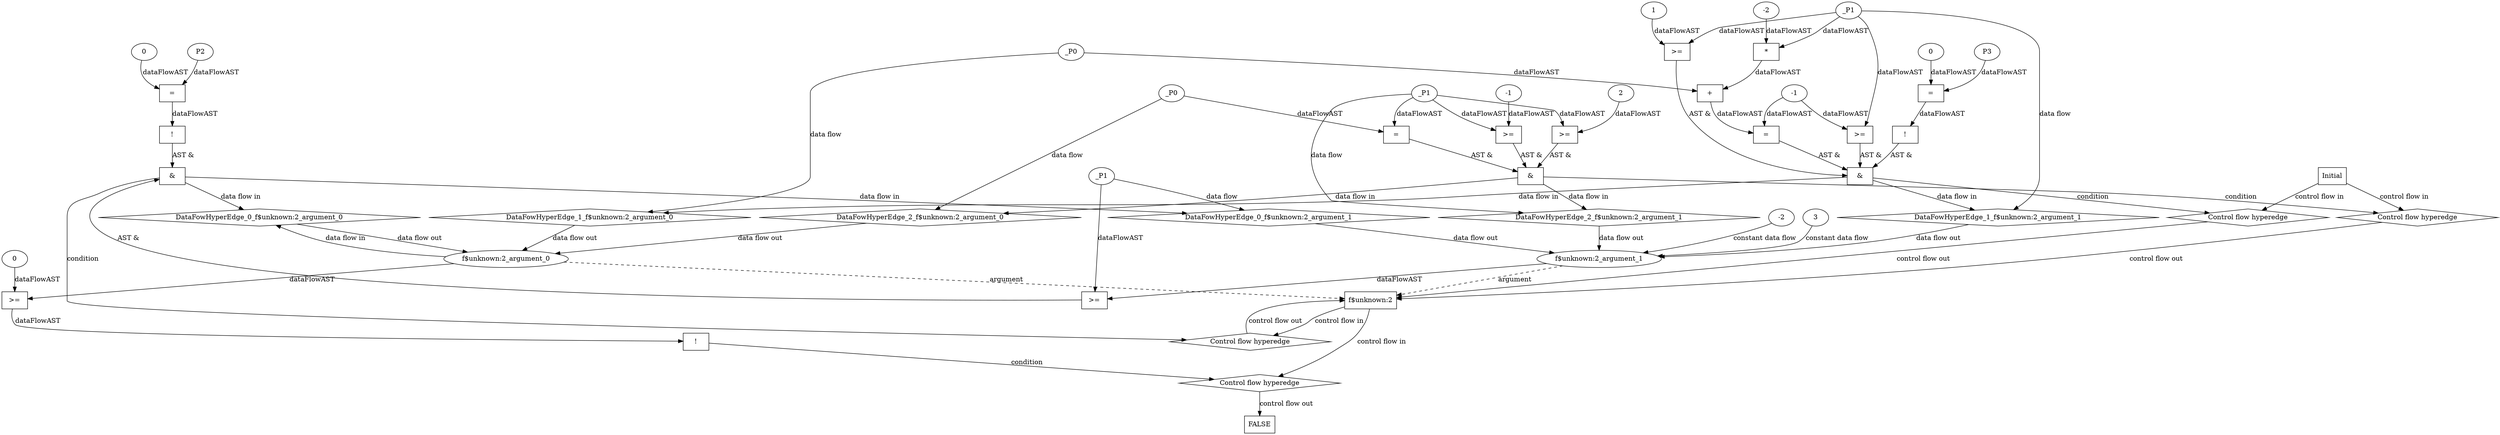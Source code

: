 digraph dag {
"f$unknown:2" [label="f$unknown:2" nodeName="f$unknown:2" class=cfn  shape="rect"];
FALSE [label="FALSE" nodeName=FALSE class=cfn  shape="rect"];
Initial [label="Initial" nodeName=Initial class=cfn  shape="rect"];
ControlFowHyperEdge_0 [label="Control flow hyperedge" nodeName=ControlFowHyperEdge_0 class=controlFlowHyperEdge shape="diamond"];
"f$unknown:2" -> ControlFowHyperEdge_0 [label="control flow in"]
ControlFowHyperEdge_0 -> "f$unknown:2" [label="control flow out"]
ControlFowHyperEdge_1 [label="Control flow hyperedge" nodeName=ControlFowHyperEdge_1 class=controlFlowHyperEdge shape="diamond"];
"Initial" -> ControlFowHyperEdge_1 [label="control flow in"]
ControlFowHyperEdge_1 -> "f$unknown:2" [label="control flow out"]
ControlFowHyperEdge_2 [label="Control flow hyperedge" nodeName=ControlFowHyperEdge_2 class=controlFlowHyperEdge shape="diamond"];
"Initial" -> ControlFowHyperEdge_2 [label="control flow in"]
ControlFowHyperEdge_2 -> "f$unknown:2" [label="control flow out"]
ControlFowHyperEdge_3 [label="Control flow hyperedge" nodeName=ControlFowHyperEdge_3 class=controlFlowHyperEdge shape="diamond"];
"f$unknown:2" -> ControlFowHyperEdge_3 [label="control flow in"]
ControlFowHyperEdge_3 -> "FALSE" [label="control flow out"]
"f$unknown:2_argument_0" [label="f$unknown:2_argument_0" nodeName=argument0 class=argument  head="f$unknown:2" shape="oval"];
"f$unknown:2_argument_0" -> "f$unknown:2"[label="argument" style="dashed"]
"f$unknown:2_argument_1" [label="f$unknown:2_argument_1" nodeName=argument1 class=argument  head="f$unknown:2" shape="oval"];
"f$unknown:2_argument_1" -> "f$unknown:2"[label="argument" style="dashed"]

"xxxf$unknown:2___f$unknown:2_0xxx_and" [label="&" nodeName="xxxf$unknown:2___f$unknown:2_0xxx_and" class=Operator shape="rect"];
"xxxf$unknown:2___f$unknown:2_0xxxguard_0_node_0" [label="!" nodeName="xxxf$unknown:2___f$unknown:2_0xxxguard_0_node_0" class=Operator shape="rect"];
"xxxf$unknown:2___f$unknown:2_0xxxguard_0_node_1" [label="=" nodeName="xxxf$unknown:2___f$unknown:2_0xxxguard_0_node_1" class=Operator  shape="rect"];
"xxxf$unknown:2___f$unknown:2_0xxxguard_0_node_2" [label="P2" nodeName="xxxf$unknown:2___f$unknown:2_0xxxguard_0_node_2" class=Constant ];
"xxxf$unknown:2___f$unknown:2_0xxxguard_0_node_3" [label="0" nodeName="xxxf$unknown:2___f$unknown:2_0xxxguard_0_node_3" class=Literal ];
"xxxf$unknown:2___f$unknown:2_0xxxguard_0_node_1" -> "xxxf$unknown:2___f$unknown:2_0xxxguard_0_node_0"[label="dataFlowAST"]
"xxxf$unknown:2___f$unknown:2_0xxxguard_0_node_2" -> "xxxf$unknown:2___f$unknown:2_0xxxguard_0_node_1"[label="dataFlowAST"]
"xxxf$unknown:2___f$unknown:2_0xxxguard_0_node_3" -> "xxxf$unknown:2___f$unknown:2_0xxxguard_0_node_1"[label="dataFlowAST"]

"xxxf$unknown:2___f$unknown:2_0xxxguard_0_node_0" -> "xxxf$unknown:2___f$unknown:2_0xxx_and" [label="AST &"];
"xxxf$unknown:2___f$unknown:2_0xxxguard1_node_0" [label=">=" nodeName="xxxf$unknown:2___f$unknown:2_0xxxguard1_node_0" class=Operator  shape="rect"];
"f$unknown:2_argument_1" -> "xxxf$unknown:2___f$unknown:2_0xxxguard1_node_0"[label="dataFlowAST"]
"xxxf$unknown:2___f$unknown:2_0xxxdataFlow_0_node_0" -> "xxxf$unknown:2___f$unknown:2_0xxxguard1_node_0"[label="dataFlowAST"]

"xxxf$unknown:2___f$unknown:2_0xxxguard1_node_0" -> "xxxf$unknown:2___f$unknown:2_0xxx_and" [label="AST &"];
"xxxf$unknown:2___f$unknown:2_0xxx_and" -> "ControlFowHyperEdge_0" [label="condition"];
"xxxf$unknown:2___f$unknown:2_0xxxdataFlow_0_node_0" [label="_P1" nodeName="xxxf$unknown:2___f$unknown:2_0xxxdataFlow_0_node_0" class=Constant ];

"xxxf$unknown:2___f$unknown:2_0xxxdataFlow_0_node_0" -> "DataFowHyperEdge_0_f$unknown:2_argument_1" [label="data flow"];
"xxxf$unknown:2___Initial_1xxx_and" [label="&" nodeName="xxxf$unknown:2___Initial_1xxx_and" class=Operator shape="rect"];
"xxxf$unknown:2___Initial_1xxxguard_0_node_0" [label="!" nodeName="xxxf$unknown:2___Initial_1xxxguard_0_node_0" class=Operator shape="rect"];
"xxxf$unknown:2___Initial_1xxxguard_0_node_1" [label="=" nodeName="xxxf$unknown:2___Initial_1xxxguard_0_node_1" class=Operator  shape="rect"];
"xxxf$unknown:2___Initial_1xxxguard_0_node_2" [label="P3" nodeName="xxxf$unknown:2___Initial_1xxxguard_0_node_2" class=Constant ];
"xxxf$unknown:2___Initial_1xxxguard_0_node_3" [label="0" nodeName="xxxf$unknown:2___Initial_1xxxguard_0_node_3" class=Literal ];
"xxxf$unknown:2___Initial_1xxxguard_0_node_1" -> "xxxf$unknown:2___Initial_1xxxguard_0_node_0"[label="dataFlowAST"]
"xxxf$unknown:2___Initial_1xxxguard_0_node_2" -> "xxxf$unknown:2___Initial_1xxxguard_0_node_1"[label="dataFlowAST"]
"xxxf$unknown:2___Initial_1xxxguard_0_node_3" -> "xxxf$unknown:2___Initial_1xxxguard_0_node_1"[label="dataFlowAST"]

"xxxf$unknown:2___Initial_1xxxguard_0_node_0" -> "xxxf$unknown:2___Initial_1xxx_and" [label="AST &"];
"xxxf$unknown:2___Initial_1xxxguard1_node_0" [label=">=" nodeName="xxxf$unknown:2___Initial_1xxxguard1_node_0" class=Operator  shape="rect"];
"xxxf$unknown:2___Initial_1xxxguard1_node_1" [label="1" nodeName="xxxf$unknown:2___Initial_1xxxguard1_node_1" class=Literal ];
"xxxf$unknown:2___Initial_1xxxguard1_node_1" -> "xxxf$unknown:2___Initial_1xxxguard1_node_0"[label="dataFlowAST"]
"xxxf$unknown:2___Initial_1xxxdataFlow1_node_0" -> "xxxf$unknown:2___Initial_1xxxguard1_node_0"[label="dataFlowAST"]

"xxxf$unknown:2___Initial_1xxxguard1_node_0" -> "xxxf$unknown:2___Initial_1xxx_and" [label="AST &"];
"xxxf$unknown:2___Initial_1xxxguard2_node_0" [label=">=" nodeName="xxxf$unknown:2___Initial_1xxxguard2_node_0" class=Operator  shape="rect"];
"xxxf$unknown:2___Initial_1xxxguard2_node_2" [label="-1" nodeName="xxxf$unknown:2___Initial_1xxxguard2_node_2" class=Literal ];
"xxxf$unknown:2___Initial_1xxxdataFlow1_node_0" -> "xxxf$unknown:2___Initial_1xxxguard2_node_0"[label="dataFlowAST"]
"xxxf$unknown:2___Initial_1xxxguard2_node_2" -> "xxxf$unknown:2___Initial_1xxxguard2_node_0"[label="dataFlowAST"]

"xxxf$unknown:2___Initial_1xxxguard2_node_0" -> "xxxf$unknown:2___Initial_1xxx_and" [label="AST &"];
"xxxf$unknown:2___Initial_1xxxguard3_node_0" [label="=" nodeName="xxxf$unknown:2___Initial_1xxxguard3_node_0" class=Operator  shape="rect"];
"xxxf$unknown:2___Initial_1xxxguard3_node_1" [label="+" nodeName="xxxf$unknown:2___Initial_1xxxguard3_node_1" class= Operator shape="rect"];
"xxxf$unknown:2___Initial_1xxxguard3_node_3" [label="*" nodeName="xxxf$unknown:2___Initial_1xxxguard3_node_3" class=Operator  shape="rect"];
"xxxf$unknown:2___Initial_1xxxguard3_node_4" [label="-2" nodeName="xxxf$unknown:2___Initial_1xxxguard3_node_4" class=Coeff ];
"xxxf$unknown:2___Initial_1xxxguard3_node_1" -> "xxxf$unknown:2___Initial_1xxxguard3_node_0"[label="dataFlowAST"]
"xxxf$unknown:2___Initial_1xxxguard2_node_2" -> "xxxf$unknown:2___Initial_1xxxguard3_node_0"[label="dataFlowAST"]
"xxxf$unknown:2___Initial_1xxxdataFlow_0_node_0" -> "xxxf$unknown:2___Initial_1xxxguard3_node_1"[label="dataFlowAST"]
"xxxf$unknown:2___Initial_1xxxguard3_node_3" -> "xxxf$unknown:2___Initial_1xxxguard3_node_1"[label="dataFlowAST"]
"xxxf$unknown:2___Initial_1xxxdataFlow1_node_0" -> "xxxf$unknown:2___Initial_1xxxguard3_node_3"[label="dataFlowAST"]
"xxxf$unknown:2___Initial_1xxxguard3_node_4" -> "xxxf$unknown:2___Initial_1xxxguard3_node_3"[label="dataFlowAST"]

"xxxf$unknown:2___Initial_1xxxguard3_node_0" -> "xxxf$unknown:2___Initial_1xxx_and" [label="AST &"];
"xxxf$unknown:2___Initial_1xxx_and" -> "ControlFowHyperEdge_1" [label="condition"];
"xxxf$unknown:2___Initial_1xxxdataFlow_0_node_0" [label="_P0" nodeName="xxxf$unknown:2___Initial_1xxxdataFlow_0_node_0" class=Constant ];

"xxxf$unknown:2___Initial_1xxxdataFlow_0_node_0" -> "DataFowHyperEdge_1_f$unknown:2_argument_0" [label="data flow"];
"xxxf$unknown:2___Initial_1xxxdataFlow1_node_0" [label="_P1" nodeName="xxxf$unknown:2___Initial_1xxxdataFlow1_node_0" class=Constant ];

"xxxf$unknown:2___Initial_1xxxdataFlow1_node_0" -> "DataFowHyperEdge_1_f$unknown:2_argument_1" [label="data flow"];
"xxxf$unknown:2___Initial_2xxx_and" [label="&" nodeName="xxxf$unknown:2___Initial_2xxx_and" class=Operator shape="rect"];
"xxxf$unknown:2___Initial_2xxxguard_0_node_0" [label=">=" nodeName="xxxf$unknown:2___Initial_2xxxguard_0_node_0" class=Operator  shape="rect"];
"xxxf$unknown:2___Initial_2xxxguard_0_node_2" [label="2" nodeName="xxxf$unknown:2___Initial_2xxxguard_0_node_2" class=Literal ];
"xxxf$unknown:2___Initial_2xxxdataFlow1_node_0" -> "xxxf$unknown:2___Initial_2xxxguard_0_node_0"[label="dataFlowAST"]
"xxxf$unknown:2___Initial_2xxxguard_0_node_2" -> "xxxf$unknown:2___Initial_2xxxguard_0_node_0"[label="dataFlowAST"]

"xxxf$unknown:2___Initial_2xxxguard_0_node_0" -> "xxxf$unknown:2___Initial_2xxx_and" [label="AST &"];
"xxxf$unknown:2___Initial_2xxxguard1_node_0" [label=">=" nodeName="xxxf$unknown:2___Initial_2xxxguard1_node_0" class=Operator  shape="rect"];
"xxxf$unknown:2___Initial_2xxxguard1_node_2" [label="-1" nodeName="xxxf$unknown:2___Initial_2xxxguard1_node_2" class=Literal ];
"xxxf$unknown:2___Initial_2xxxdataFlow1_node_0" -> "xxxf$unknown:2___Initial_2xxxguard1_node_0"[label="dataFlowAST"]
"xxxf$unknown:2___Initial_2xxxguard1_node_2" -> "xxxf$unknown:2___Initial_2xxxguard1_node_0"[label="dataFlowAST"]

"xxxf$unknown:2___Initial_2xxxguard1_node_0" -> "xxxf$unknown:2___Initial_2xxx_and" [label="AST &"];
"xxxf$unknown:2___Initial_2xxxguard2_node_0" [label="=" nodeName="xxxf$unknown:2___Initial_2xxxguard2_node_0" class=Operator  shape="rect"];
"xxxf$unknown:2___Initial_2xxxdataFlow_0_node_0" -> "xxxf$unknown:2___Initial_2xxxguard2_node_0"[label="dataFlowAST"]
"xxxf$unknown:2___Initial_2xxxdataFlow1_node_0" -> "xxxf$unknown:2___Initial_2xxxguard2_node_0"[label="dataFlowAST"]

"xxxf$unknown:2___Initial_2xxxguard2_node_0" -> "xxxf$unknown:2___Initial_2xxx_and" [label="AST &"];
"xxxf$unknown:2___Initial_2xxx_and" -> "ControlFowHyperEdge_2" [label="condition"];
"xxxf$unknown:2___Initial_2xxxdataFlow_0_node_0" [label="_P0" nodeName="xxxf$unknown:2___Initial_2xxxdataFlow_0_node_0" class=Constant ];

"xxxf$unknown:2___Initial_2xxxdataFlow_0_node_0" -> "DataFowHyperEdge_2_f$unknown:2_argument_0" [label="data flow"];
"xxxf$unknown:2___Initial_2xxxdataFlow1_node_0" [label="_P1" nodeName="xxxf$unknown:2___Initial_2xxxdataFlow1_node_0" class=Constant ];

"xxxf$unknown:2___Initial_2xxxdataFlow1_node_0" -> "DataFowHyperEdge_2_f$unknown:2_argument_1" [label="data flow"];
"xxxFALSE___f$unknown:2_3xxxguard_0_node_0" [label="!" nodeName="xxxFALSE___f$unknown:2_3xxxguard_0_node_0" class=Operator shape="rect"];
"xxxFALSE___f$unknown:2_3xxxguard_0_node_1" [label=">=" nodeName="xxxFALSE___f$unknown:2_3xxxguard_0_node_1" class=Operator  shape="rect"];
"xxxFALSE___f$unknown:2_3xxxguard_0_node_3" [label="0" nodeName="xxxFALSE___f$unknown:2_3xxxguard_0_node_3" class=Literal ];
"xxxFALSE___f$unknown:2_3xxxguard_0_node_1" -> "xxxFALSE___f$unknown:2_3xxxguard_0_node_0"[label="dataFlowAST"]
"f$unknown:2_argument_0" -> "xxxFALSE___f$unknown:2_3xxxguard_0_node_1"[label="dataFlowAST"]
"xxxFALSE___f$unknown:2_3xxxguard_0_node_3" -> "xxxFALSE___f$unknown:2_3xxxguard_0_node_1"[label="dataFlowAST"]

"xxxFALSE___f$unknown:2_3xxxguard_0_node_0" -> "ControlFowHyperEdge_3" [label="condition"];
"DataFowHyperEdge_0_f$unknown:2_argument_0" [label="DataFowHyperEdge_0_f$unknown:2_argument_0" nodeName="DataFowHyperEdge_0_f$unknown:2_argument_0" class=DataFlowHyperedge shape="diamond"];
"DataFowHyperEdge_0_f$unknown:2_argument_0" -> "f$unknown:2_argument_0"[label="data flow out"]
"xxxf$unknown:2___f$unknown:2_0xxx_and" -> "DataFowHyperEdge_0_f$unknown:2_argument_0"[label="data flow in"]
"DataFowHyperEdge_0_f$unknown:2_argument_1" [label="DataFowHyperEdge_0_f$unknown:2_argument_1" nodeName="DataFowHyperEdge_0_f$unknown:2_argument_1" class=DataFlowHyperedge shape="diamond"];
"DataFowHyperEdge_0_f$unknown:2_argument_1" -> "f$unknown:2_argument_1"[label="data flow out"]
"xxxf$unknown:2___f$unknown:2_0xxx_and" -> "DataFowHyperEdge_0_f$unknown:2_argument_1"[label="data flow in"]
"DataFowHyperEdge_1_f$unknown:2_argument_0" [label="DataFowHyperEdge_1_f$unknown:2_argument_0" nodeName="DataFowHyperEdge_1_f$unknown:2_argument_0" class=DataFlowHyperedge shape="diamond"];
"DataFowHyperEdge_1_f$unknown:2_argument_0" -> "f$unknown:2_argument_0"[label="data flow out"]
"xxxf$unknown:2___Initial_1xxx_and" -> "DataFowHyperEdge_1_f$unknown:2_argument_0"[label="data flow in"]
"DataFowHyperEdge_1_f$unknown:2_argument_1" [label="DataFowHyperEdge_1_f$unknown:2_argument_1" nodeName="DataFowHyperEdge_1_f$unknown:2_argument_1" class=DataFlowHyperedge shape="diamond"];
"DataFowHyperEdge_1_f$unknown:2_argument_1" -> "f$unknown:2_argument_1"[label="data flow out"]
"xxxf$unknown:2___Initial_1xxx_and" -> "DataFowHyperEdge_1_f$unknown:2_argument_1"[label="data flow in"]
"DataFowHyperEdge_2_f$unknown:2_argument_0" [label="DataFowHyperEdge_2_f$unknown:2_argument_0" nodeName="DataFowHyperEdge_2_f$unknown:2_argument_0" class=DataFlowHyperedge shape="diamond"];
"DataFowHyperEdge_2_f$unknown:2_argument_0" -> "f$unknown:2_argument_0"[label="data flow out"]
"xxxf$unknown:2___Initial_2xxx_and" -> "DataFowHyperEdge_2_f$unknown:2_argument_0"[label="data flow in"]
"DataFowHyperEdge_2_f$unknown:2_argument_1" [label="DataFowHyperEdge_2_f$unknown:2_argument_1" nodeName="DataFowHyperEdge_2_f$unknown:2_argument_1" class=DataFlowHyperedge shape="diamond"];
"DataFowHyperEdge_2_f$unknown:2_argument_1" -> "f$unknown:2_argument_1"[label="data flow out"]
"xxxf$unknown:2___Initial_2xxx_and" -> "DataFowHyperEdge_2_f$unknown:2_argument_1"[label="data flow in"]
"xxxf$unknown:2___f$unknown:2_0xxxf$unknown:2_argument_1_constant_-2" [label="-2" nodeName="xxxf$unknown:2___f$unknown:2_0xxxf$unknown:2_argument_1_constant_-2" class=Constant];
"xxxf$unknown:2___f$unknown:2_0xxxf$unknown:2_argument_1_constant_-2" -> "f$unknown:2_argument_1" [label="constant data flow"];
"xxxFALSE___f$unknown:2_3xxxf$unknown:2_argument_1_constant_3" [label="3" nodeName="xxxFALSE___f$unknown:2_3xxxf$unknown:2_argument_1_constant_3" class=Constant];
"xxxFALSE___f$unknown:2_3xxxf$unknown:2_argument_1_constant_3" -> "f$unknown:2_argument_1" [label="constant data flow"];
"f$unknown:2_argument_0" -> "DataFowHyperEdge_0_f$unknown:2_argument_0"[label="data flow in"]




}
